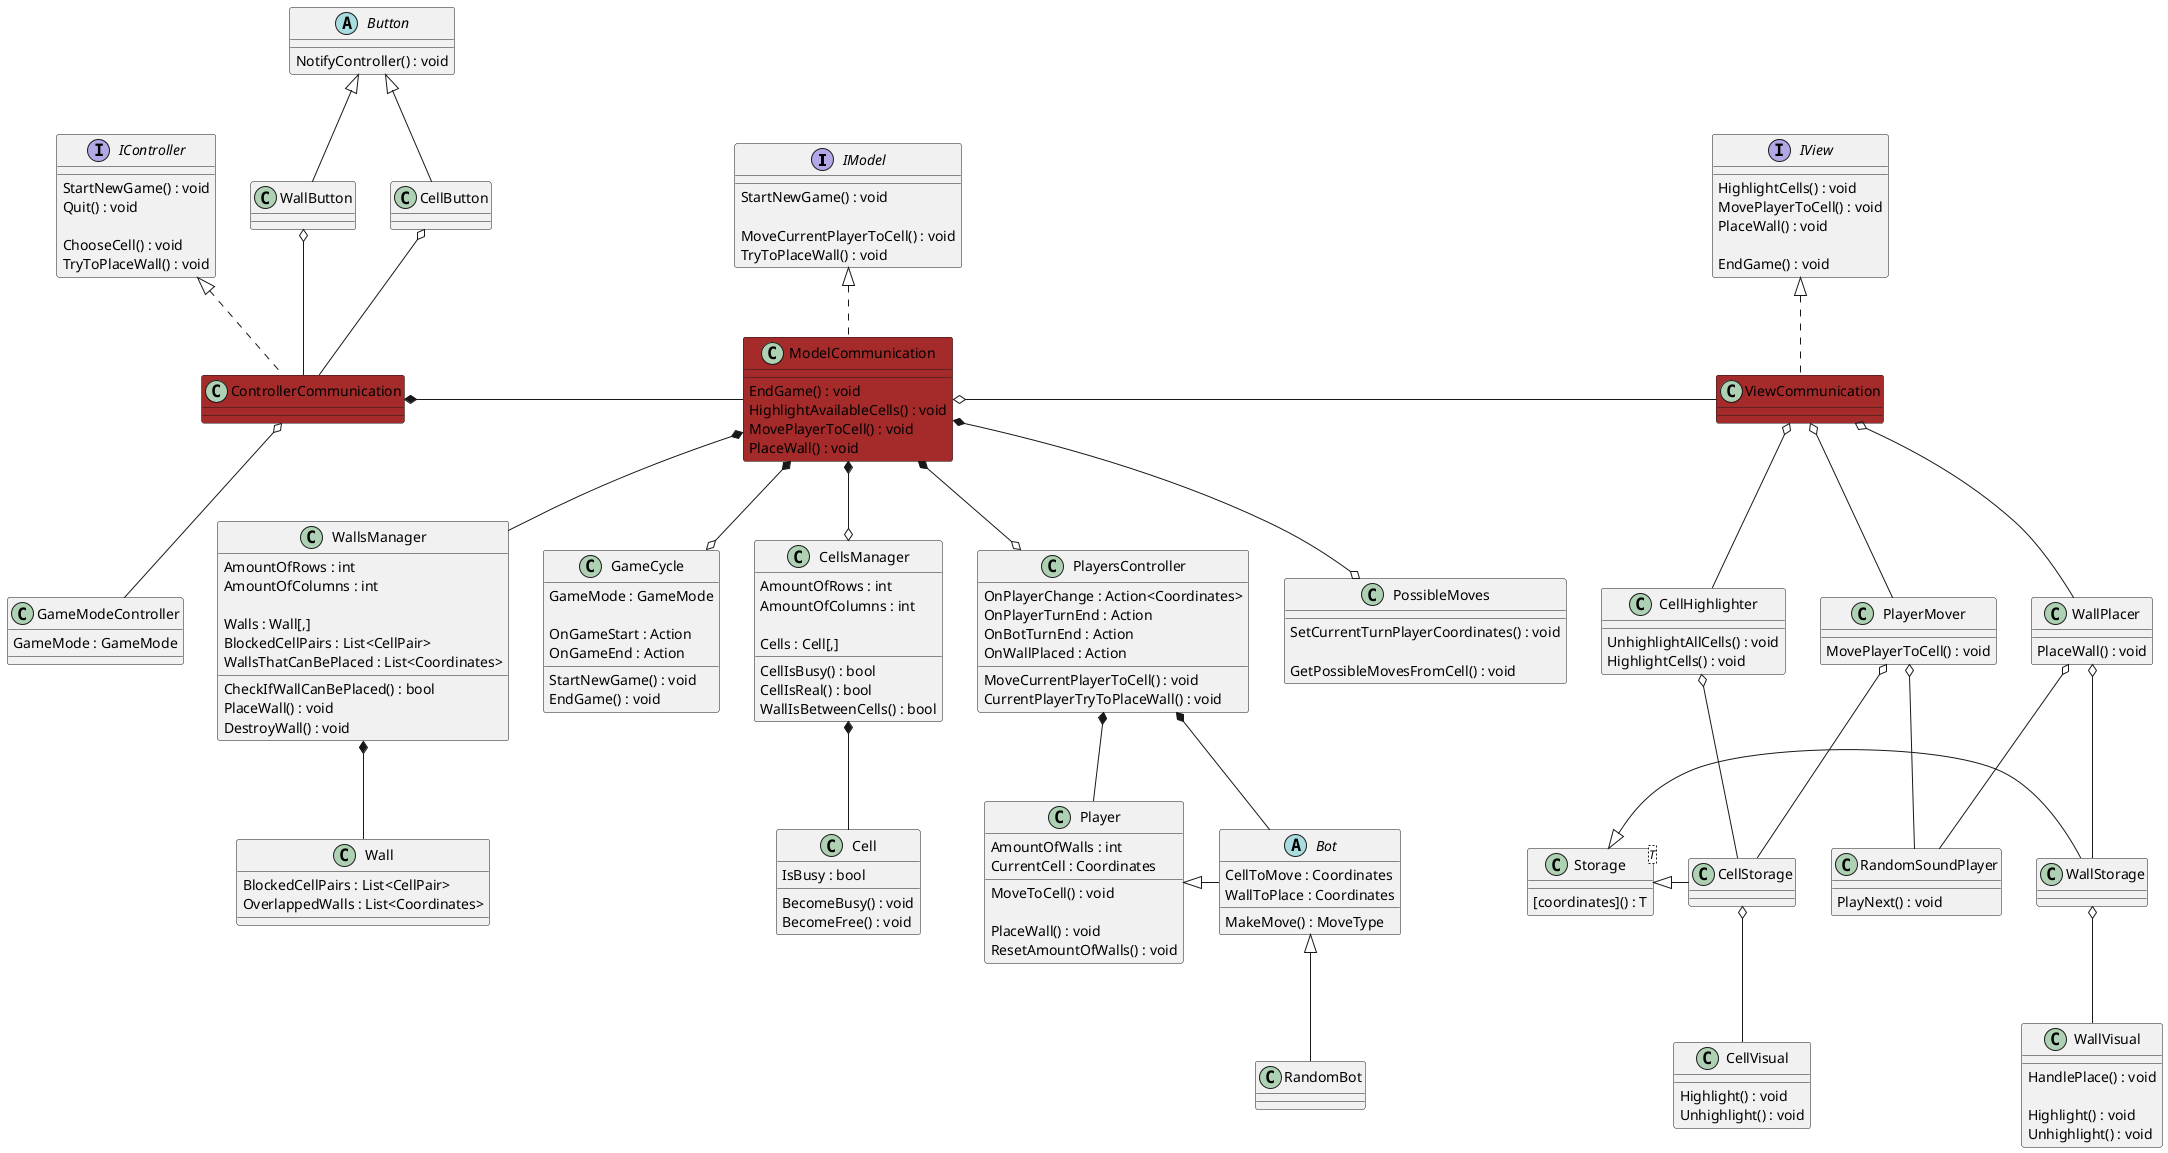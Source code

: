 ﻿@startuml <diagram.png>

'-----Model-----'
    
interface IModel
{
    StartNewGame() : void
    
    MoveCurrentPlayerToCell() : void
    TryToPlaceWall() : void
}
class ModelCommunication #brown
{
    EndGame() : void
    HighlightAvailableCells() : void
    MovePlayerToCell() : void
    PlaceWall() : void
}

class Cell
{
    IsBusy : bool
    
    BecomeBusy() : void
    BecomeFree() : void
}
class Wall
{
    BlockedCellPairs : List<CellPair>
    OverlappedWalls : List<Coordinates>
}
class GameCycle
{
    GameMode : GameMode
    
    OnGameStart : Action
    OnGameEnd : Action
    
    StartNewGame() : void
    EndGame() : void
}
class CellsManager
{
    AmountOfRows : int
    AmountOfColumns : int
    
    Cells : Cell[,]
       
    CellIsBusy() : bool
    CellIsReal() : bool
    WallIsBetweenCells() : bool
}
class PlayersController
{
    OnPlayerChange : Action<Coordinates>
    OnPlayerTurnEnd : Action
    OnBotTurnEnd : Action
    OnWallPlaced : Action
    
    MoveCurrentPlayerToCell() : void
    CurrentPlayerTryToPlaceWall() : void
}
class PossibleMoves
{
    SetCurrentTurnPlayerCoordinates() : void
    
    GetPossibleMovesFromCell() : void
}
class WallsManager
{
    AmountOfRows : int
    AmountOfColumns : int
    
    Walls : Wall[,]
    BlockedCellPairs : List<CellPair>
    WallsThatCanBePlaced : List<Coordinates>
    
    CheckIfWallCanBePlaced() : bool
    PlaceWall() : void
    DestroyWall() : void
}

class Player
{
    AmountOfWalls : int
    CurrentCell : Coordinates
    
    MoveToCell() : void
    
    PlaceWall() : void
    ResetAmountOfWalls() : void
}
abstract class Bot
{
    CellToMove : Coordinates
    WallToPlace : Coordinates
    
    MakeMove() : MoveType
}
class RandomBot

IModel <|.. ModelCommunication

ModelCommunication o- ViewCommunication

ModelCommunication *--o GameCycle
ModelCommunication *--o CellsManager
ModelCommunication *--o PlayersController
ModelCommunication *--o PossibleMoves
ModelCommunication *-- WallsManager

CellsManager *-- Cell
WallsManager *-- Wall

PlayersController *-- Player
PlayersController *-- Bot
Player <|- Bot
Bot <|-- RandomBot
    
'-----View-----'

interface IView
{
    HighlightCells() : void
    MovePlayerToCell() : void
    PlaceWall() : void

    EndGame() : void
}
class ViewCommunication #brown

class Storage<T>
{
    [coordinates]() : T
}

class CellHighlighter
{
    UnhighlightAllCells() : void
    HighlightCells() : void
}
class CellStorage
class CellVisual
{
    Highlight() : void
    Unhighlight() : void
}

class WallPlacer
{
    PlaceWall() : void
}
class WallStorage
class WallVisual
{
    HandlePlace() : void
    
    Highlight() : void
    Unhighlight() : void
}

class PlayerMover
{
    MovePlayerToCell() : void
}

class RandomSoundPlayer
{
    PlayNext() : void
}
    
IView <|..  ViewCommunication

Storage <|- CellStorage
Storage <|- WallStorage

ViewCommunication o-- CellHighlighter
ViewCommunication o-- PlayerMover
ViewCommunication o-- WallPlacer

CellHighlighter o-- CellStorage
PlayerMover o-- CellStorage
CellStorage o-- CellVisual

WallPlacer o-- WallStorage
WallStorage o-- WallVisual

PlayerMover o-- RandomSoundPlayer
WallPlacer o-- RandomSoundPlayer


'-----Controller-----'

interface IController
{
    StartNewGame() : void
    Quit() : void
    
    ChooseCell() : void
    TryToPlaceWall() : void
}

class ControllerCommunication #brown

class GameModeController
{
    GameMode : GameMode
}

abstract class Button
{
    NotifyController() : void
}
class CellButton
class WallButton

IController <|.. ControllerCommunication

ControllerCommunication *- ModelCommunication

ControllerCommunication o-- GameModeController

Button <|-- CellButton
Button <|-- WallButton
CellButton o-- ControllerCommunication
WallButton o-- ControllerCommunication

@enduml